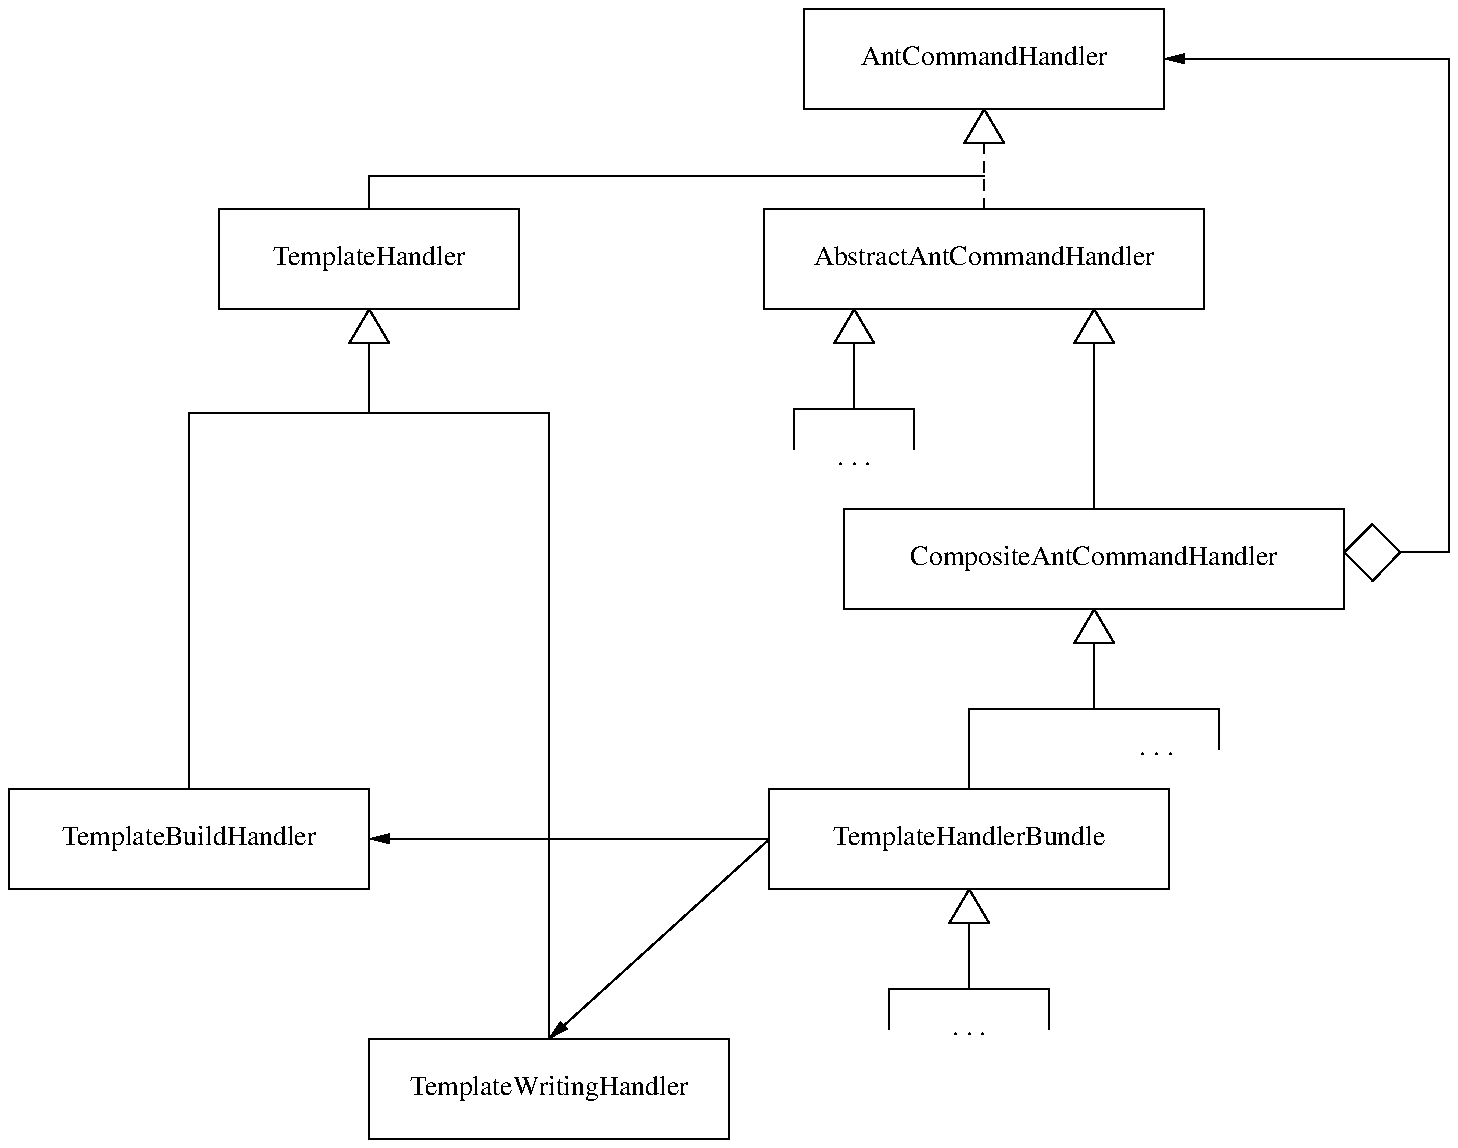 .PS
define triangle { line from $1 down $2*sqrt(3)*0.5 left $2*0.5 then right $2*0.5; B: line right $2*0.5; line to $1 };
define diamond { [ A: line from $1 down $2*sqrt(2)*0.5 left $2*sqrt(2)*0.5; B: line right $2*sqrt(2)*0.5 down $2*sqrt(2)*0.5; C: line right $2*sqrt(2)*0.5 up $2*sqrt(2)*0.5; D: line to $1 ] };
ANT_COMMAND_HANDLER: box wid 1.8 "AntCommandHandler";
TRI1: triangle( bottom of last box, 0.2 );
ABSTRACT_ANT_COMMAND_HANDLER:
[  box wid 2.2 "AbstractAntCommandHandler"
] with .n at last box.s - (0, 0.5);
move to TRI1.s;
line dashed down TRI1.s.y - ABSTRACT_ANT_COMMAND_HANDLER.n.y;
move to ABSTRACT_ANT_COMMAND_HANDLER.s;
move left from 1/4 of the way between ABSTRACT_ANT_COMMAND_HANDLER.w and ABSTRACT_ANT_COMMAND_HANDLER.e;
move right 0.1;
move down 0.75;
#line down 0.5;
L1: line right 0.3;
line up 0;
INVIS1: [ box invis wid 0 "" ];# with .s at ABSTRACT_ANT_COMMAND_HANDLER.s;
TRI2: triangle( INVIS1.n, 0.2 );
move down 0.5;
INVIS2: [ box invis wid 0 "" ];
line from TRI2.s down TRI2.s.y - INVIS2.n.y;
L2: line right 0.3;
move to L1.w;
line down 0.2;
move to L2.e;
line down 0.2;
move to L2.w;
box invis ". . .";
move to (3/4 of the way between ABSTRACT_ANT_COMMAND_HANDLER.w and ABSTRACT_ANT_COMMAND_HANDLER.e, ABSTRACT_ANT_COMMAND_HANDLER.s);
INVIS3: [ box invis wid 0 "" ];
TRI3: triangle( INVIS3.n, 0.2 );
move down 1;
INVIS4: [ box invis wid 0 "" ];
L3: line from TRI3.s down TRI3.s.y - INVIS4.n.y;
COMPOSITE: box wid 2.5 "CompositeAntCommandHandler";
#move to (COMPOSITE.e.x + 0.1*sqrt(2), 1/4 of the way between COMPOSITE.se and COMPOSITE.ne);

INVIS5: [ box invis wid 0 ht 0 "" ] at (COMPOSITE.e.x + 0.1*sqrt(2), COMPOSITE.e.y + 0.1*sqrt(3));
DIAMOND: diamond( INVIS5.e, 0.2 );
L5: arrow left 1 + 0.3*sqrt(2) at (ANT_COMMAND_HANDLER.e.x + 1 + 0.3*sqrt(2), ANT_COMMAND_HANDLER.e.y);
line from (DIAMOND.D.x, DIAMOND.D.y) to (L5.e.x, DIAMOND.D.y);
line from (L5.e.x, DIAMOND.D.y) to (L5.e.x, L5.e.y);

move to (COMPOSITE.s.x, COMPOSITE.s.y - 0.1*sqrt(3));
move down 0.5 - 0.1*sqrt(3);
INVIS6: [ box invis wid 0 "" ];
TRI4: triangle( COMPOSITE.s, 0.2 );
line from TRI4.s down TRI4.s.y - INVIS6.n.y;
L7: line right (COMPOSITE.wid / 4);
line down 0.2;
move to L7.e;
line down 0.2;
box invis ". . ." at ( L7.w.x + COMPOSITE.wid / 8, L7.s.y - 0.2);

move to L7.w;
line left (COMPOSITE.wid / 4);
line down 0.4;

TEMPLATE_HANDLER_BUNDLE: box wid 2.0 "TemplateHandlerBundle";
move to (TEMPLATE_HANDLER_BUNDLE.s.x, TEMPLATE_HANDLER_BUNDLE.s.y - 0.1*sqrt(3));
move down 0.5 - 0.1*sqrt(3);
INVIS7: [ box invis wid 0 "" ];
TRI8: triangle( TEMPLATE_HANDLER_BUNDLE.s, 0.2 );
line from TRI8.s down TRI8.s.y - INVIS7.n.y;
L8: line right 0.4;
line down 0.2;
move to L8.w;
line left 0.4;
line down 0.2;
box invis ". . ." at ( L8.w.x, L8.s.y - 0.2);

move to TEMPLATE_HANDLER_BUNDLE.w;
move left 2;
TEMPLATE_BUILD_HANDLER: box wid 1.8 "TemplateBuildHandler";
arrow from TEMPLATE_HANDLER_BUNDLE.w to TEMPLATE_BUILD_HANDLER.e;

move to TEMPLATE_HANDLER_BUNDLE.w;
move left 1.1;
move down 1;
TEMPLATE_WRITING_HANDLER: box wid 1.8 "TemplateWritingHandler";
arrow from TEMPLATE_HANDLER_BUNDLE.w to TEMPLATE_WRITING_HANDLER.n;

TEMPLATE_HANDLER: box wid 1.5 "TemplateHandler" at (TEMPLATE_BUILD_HANDLER.e.x, ABSTRACT_ANT_COMMAND_HANDLER.e.y);
L9: line from TEMPLATE_HANDLER.n to (TEMPLATE_HANDLER.n.x, TRI1.y - 0.1*sqrt(3) - (TRI1.y - 0.1*sqrt(3) - ABSTRACT_ANT_COMMAND_HANDLER.n.y)/2);
line from L9.n to (ANT_COMMAND_HANDLER.s.x, TRI1.y - 0.1*sqrt(3) - (TRI1.y - 0.1*sqrt(3) - ABSTRACT_ANT_COMMAND_HANDLER.n.y)/2);

TRI9: triangle( TEMPLATE_HANDLER.s, 0.2 );

L10: line from (TRI9.s.x, TRI9.s.y) to (TRI9.s.x, TRI9.s.y - 0.2*sqrt(3));
L11: line from (TEMPLATE_BUILD_HANDLER.n.x, TEMPLATE_BUILD_HANDLER.n.y) to (TEMPLATE_BUILD_HANDLER.n.x, L10.s.y);
L12: line from (L11.n.x, L11.n.y) to (TEMPLATE_WRITING_HANDLER.n.x, L11.n.y);
L12: line from (TEMPLATE_WRITING_HANDLER.n.x, L11.n.y) to (TEMPLATE_WRITING_HANDLER.n.x, TEMPLATE_WRITING_HANDLER.n.y);
.PE
